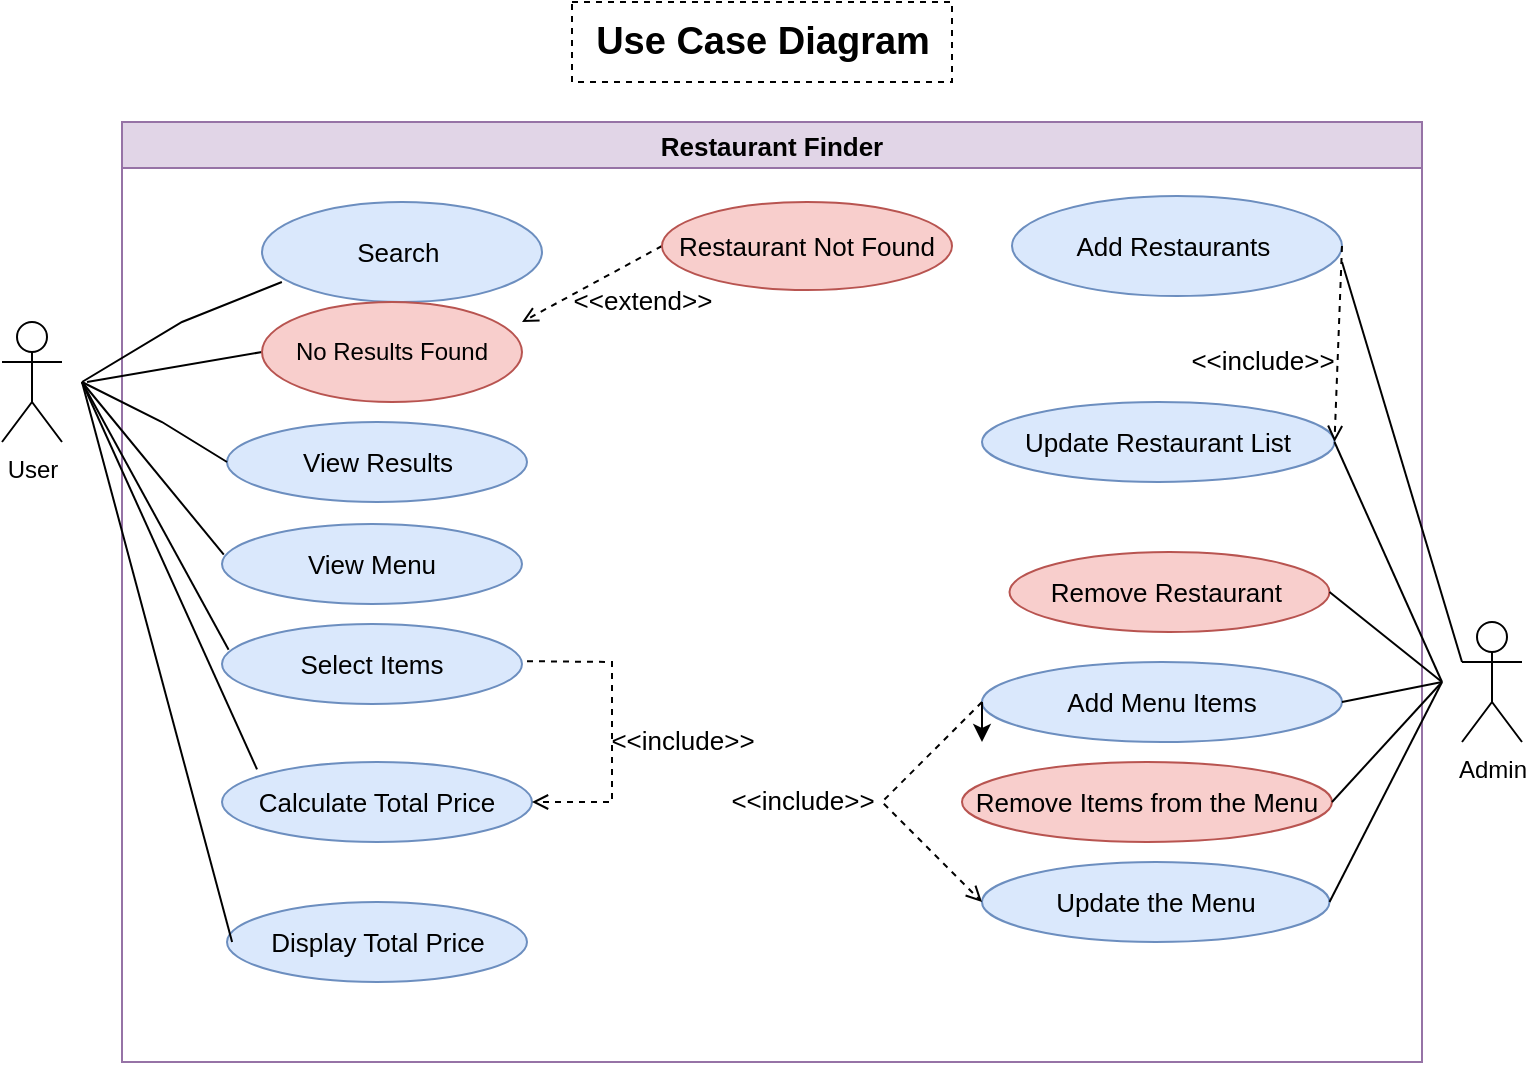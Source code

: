 <mxfile version="20.3.0" type="github" pages="2">
  <diagram name="Use Case Diagram" id="b5b7bab2-c9e2-2cf4-8b2a-24fd1a2a6d21">
    <mxGraphModel dx="782" dy="468" grid="1" gridSize="10" guides="1" tooltips="1" connect="1" arrows="1" fold="1" page="1" pageScale="1" pageWidth="827" pageHeight="1169" background="none" math="0" shadow="0">
      <root>
        <mxCell id="0" />
        <mxCell id="1" parent="0" />
        <mxCell id="DMmQpoaEI2NIfHb3nnXW-68" value="Restaurant Finder" style="swimlane;fontSize=13;strokeColor=#9673a6;fillColor=#e1d5e7;" vertex="1" parent="1">
          <mxGeometry x="94" y="60" width="650" height="470" as="geometry" />
        </mxCell>
        <mxCell id="DMmQpoaEI2NIfHb3nnXW-69" value="View Results" style="ellipse;whiteSpace=wrap;html=1;align=center;strokeColor=#6c8ebf;fontSize=13;fillColor=#dae8fc;" vertex="1" parent="DMmQpoaEI2NIfHb3nnXW-68">
          <mxGeometry x="52.5" y="150" width="150" height="40" as="geometry" />
        </mxCell>
        <mxCell id="DMmQpoaEI2NIfHb3nnXW-70" value="Calculate Total Price" style="ellipse;whiteSpace=wrap;html=1;align=center;strokeColor=#6c8ebf;fontSize=13;fillColor=#dae8fc;" vertex="1" parent="DMmQpoaEI2NIfHb3nnXW-68">
          <mxGeometry x="50" y="320" width="155" height="40" as="geometry" />
        </mxCell>
        <mxCell id="DMmQpoaEI2NIfHb3nnXW-71" value="Select Items" style="ellipse;whiteSpace=wrap;html=1;align=center;strokeColor=#6c8ebf;fontSize=13;fillColor=#dae8fc;" vertex="1" parent="DMmQpoaEI2NIfHb3nnXW-68">
          <mxGeometry x="50" y="251" width="150" height="40" as="geometry" />
        </mxCell>
        <mxCell id="DMmQpoaEI2NIfHb3nnXW-72" value="Display Total Price" style="ellipse;whiteSpace=wrap;html=1;align=center;strokeColor=#6c8ebf;fontSize=13;fillColor=#dae8fc;" vertex="1" parent="DMmQpoaEI2NIfHb3nnXW-68">
          <mxGeometry x="52.5" y="390" width="150" height="40" as="geometry" />
        </mxCell>
        <mxCell id="DMmQpoaEI2NIfHb3nnXW-73" value="View Menu" style="ellipse;whiteSpace=wrap;html=1;align=center;strokeColor=#6c8ebf;fontSize=13;fillColor=#dae8fc;" vertex="1" parent="DMmQpoaEI2NIfHb3nnXW-68">
          <mxGeometry x="50" y="201" width="150" height="40" as="geometry" />
        </mxCell>
        <mxCell id="DMmQpoaEI2NIfHb3nnXW-74" value="&amp;lt;&amp;lt;include&amp;gt;&amp;gt;" style="html=1;verticalAlign=bottom;labelBackgroundColor=none;endArrow=open;endFill=0;dashed=1;rounded=0;fontSize=13;entryX=1;entryY=0.5;entryDx=0;entryDy=0;" edge="1" parent="DMmQpoaEI2NIfHb3nnXW-68" target="DMmQpoaEI2NIfHb3nnXW-70">
          <mxGeometry x="0.213" y="35" width="160" relative="1" as="geometry">
            <mxPoint x="202.5" y="269.58" as="sourcePoint" />
            <mxPoint x="362.5" y="269.58" as="targetPoint" />
            <Array as="points">
              <mxPoint x="245" y="270" />
              <mxPoint x="245" y="310" />
              <mxPoint x="245" y="340" />
            </Array>
            <mxPoint as="offset" />
          </mxGeometry>
        </mxCell>
        <mxCell id="DMmQpoaEI2NIfHb3nnXW-75" value="Add Restaurants&amp;nbsp;" style="ellipse;whiteSpace=wrap;html=1;strokeColor=#6c8ebf;fontSize=13;fillColor=#dae8fc;" vertex="1" parent="DMmQpoaEI2NIfHb3nnXW-68">
          <mxGeometry x="445" y="37" width="165" height="50" as="geometry" />
        </mxCell>
        <mxCell id="DMmQpoaEI2NIfHb3nnXW-76" value="Remove Restaurant&amp;nbsp;" style="ellipse;whiteSpace=wrap;html=1;align=center;strokeColor=#b85450;fontSize=13;fillColor=#f8cecc;" vertex="1" parent="DMmQpoaEI2NIfHb3nnXW-68">
          <mxGeometry x="443.75" y="215" width="160" height="40" as="geometry" />
        </mxCell>
        <mxCell id="DMmQpoaEI2NIfHb3nnXW-77" value="Update the Menu" style="ellipse;whiteSpace=wrap;html=1;align=center;strokeColor=#6c8ebf;fontSize=13;fillColor=#dae8fc;" vertex="1" parent="DMmQpoaEI2NIfHb3nnXW-68">
          <mxGeometry x="430" y="370" width="173.75" height="40" as="geometry" />
        </mxCell>
        <mxCell id="DMmQpoaEI2NIfHb3nnXW-78" value="Remove Items from the Menu" style="ellipse;whiteSpace=wrap;html=1;align=center;strokeColor=#b85450;fontSize=13;fillColor=#f8cecc;" vertex="1" parent="DMmQpoaEI2NIfHb3nnXW-68">
          <mxGeometry x="420" y="320" width="185" height="40" as="geometry" />
        </mxCell>
        <mxCell id="DMmQpoaEI2NIfHb3nnXW-79" value="Update Restaurant List" style="ellipse;whiteSpace=wrap;html=1;align=center;strokeColor=#6c8ebf;fontSize=13;fillColor=#dae8fc;" vertex="1" parent="DMmQpoaEI2NIfHb3nnXW-68">
          <mxGeometry x="430" y="140" width="176.25" height="40" as="geometry" />
        </mxCell>
        <mxCell id="DMmQpoaEI2NIfHb3nnXW-80" value="Add Menu Items" style="ellipse;whiteSpace=wrap;html=1;align=center;strokeColor=#6c8ebf;fontSize=13;fillColor=#dae8fc;" vertex="1" parent="DMmQpoaEI2NIfHb3nnXW-68">
          <mxGeometry x="430" y="270" width="180" height="40" as="geometry" />
        </mxCell>
        <mxCell id="DMmQpoaEI2NIfHb3nnXW-81" value="&amp;lt;&amp;lt;include&amp;gt;&amp;gt;" style="html=1;verticalAlign=bottom;labelBackgroundColor=none;endArrow=open;endFill=0;dashed=1;rounded=0;fontSize=13;entryX=1;entryY=0.5;entryDx=0;entryDy=0;exitX=1;exitY=0.5;exitDx=0;exitDy=0;" edge="1" parent="DMmQpoaEI2NIfHb3nnXW-68" source="DMmQpoaEI2NIfHb3nnXW-75" target="DMmQpoaEI2NIfHb3nnXW-79">
          <mxGeometry x="0.417" y="-37" width="160" relative="1" as="geometry">
            <mxPoint x="585" y="95" as="sourcePoint" />
            <mxPoint x="587.5" y="225" as="targetPoint" />
            <Array as="points" />
            <mxPoint as="offset" />
          </mxGeometry>
        </mxCell>
        <mxCell id="DMmQpoaEI2NIfHb3nnXW-82" value="&amp;lt;&amp;lt;extend&amp;gt;&amp;gt;" style="html=1;verticalAlign=bottom;labelBackgroundColor=none;endArrow=open;endFill=0;dashed=1;rounded=0;fontSize=13;exitX=0;exitY=0.5;exitDx=0;exitDy=0;" edge="1" parent="DMmQpoaEI2NIfHb3nnXW-68" source="DMmQpoaEI2NIfHb3nnXW-83">
          <mxGeometry x="-0.324" y="29" width="160" relative="1" as="geometry">
            <mxPoint x="265" y="80" as="sourcePoint" />
            <mxPoint x="200" y="100" as="targetPoint" />
            <Array as="points">
              <mxPoint x="200" y="100" />
            </Array>
            <mxPoint as="offset" />
          </mxGeometry>
        </mxCell>
        <mxCell id="DMmQpoaEI2NIfHb3nnXW-83" value="Restaurant Not Found" style="ellipse;whiteSpace=wrap;html=1;strokeColor=#b85450;fontSize=13;fillColor=#f8cecc;" vertex="1" parent="DMmQpoaEI2NIfHb3nnXW-68">
          <mxGeometry x="270" y="40" width="145" height="44" as="geometry" />
        </mxCell>
        <mxCell id="DMmQpoaEI2NIfHb3nnXW-84" value="&amp;lt;&amp;lt;include&amp;gt;&amp;gt;" style="html=1;verticalAlign=bottom;labelBackgroundColor=none;endArrow=open;endFill=0;dashed=1;rounded=0;fontSize=13;entryX=0;entryY=0.5;entryDx=0;entryDy=0;exitX=0;exitY=0.5;exitDx=0;exitDy=0;" edge="1" parent="DMmQpoaEI2NIfHb3nnXW-68" source="DMmQpoaEI2NIfHb3nnXW-80" target="DMmQpoaEI2NIfHb3nnXW-77">
          <mxGeometry y="-41" width="160" relative="1" as="geometry">
            <mxPoint x="410" y="220" as="sourcePoint" />
            <mxPoint x="540" y="310" as="targetPoint" />
            <Array as="points">
              <mxPoint x="380" y="340" />
            </Array>
            <mxPoint x="-11" y="-19" as="offset" />
          </mxGeometry>
        </mxCell>
        <mxCell id="DMmQpoaEI2NIfHb3nnXW-85" value="" style="endArrow=none;html=1;rounded=0;fontSize=13;" edge="1" parent="DMmQpoaEI2NIfHb3nnXW-68">
          <mxGeometry width="50" height="50" relative="1" as="geometry">
            <mxPoint x="670" y="270" as="sourcePoint" />
            <mxPoint x="610" y="70" as="targetPoint" />
          </mxGeometry>
        </mxCell>
        <mxCell id="DMmQpoaEI2NIfHb3nnXW-86" value="" style="endArrow=none;html=1;rounded=0;entryX=0;entryY=0.5;entryDx=0;entryDy=0;" edge="1" parent="DMmQpoaEI2NIfHb3nnXW-68" target="DMmQpoaEI2NIfHb3nnXW-88">
          <mxGeometry width="50" height="50" relative="1" as="geometry">
            <mxPoint x="-17.5" y="130" as="sourcePoint" />
            <mxPoint x="70" y="110" as="targetPoint" />
            <Array as="points" />
          </mxGeometry>
        </mxCell>
        <mxCell id="DMmQpoaEI2NIfHb3nnXW-87" value="&lt;span style=&quot;font-size: 13px;&quot;&gt;Search&amp;nbsp;&lt;/span&gt;" style="ellipse;whiteSpace=wrap;html=1;fillColor=#dae8fc;strokeColor=#6c8ebf;" vertex="1" parent="DMmQpoaEI2NIfHb3nnXW-68">
          <mxGeometry x="70" y="40" width="140" height="50" as="geometry" />
        </mxCell>
        <mxCell id="DMmQpoaEI2NIfHb3nnXW-88" value="No Results Found" style="ellipse;whiteSpace=wrap;html=1;fillColor=#f8cecc;strokeColor=#b85450;" vertex="1" parent="DMmQpoaEI2NIfHb3nnXW-68">
          <mxGeometry x="70" y="90" width="130" height="50" as="geometry" />
        </mxCell>
        <mxCell id="DMmQpoaEI2NIfHb3nnXW-89" value="User" style="shape=umlActor;verticalLabelPosition=bottom;verticalAlign=top;html=1;outlineConnect=0;" vertex="1" parent="1">
          <mxGeometry x="34" y="160" width="30" height="60" as="geometry" />
        </mxCell>
        <mxCell id="DMmQpoaEI2NIfHb3nnXW-90" value="Admin" style="shape=umlActor;verticalLabelPosition=bottom;verticalAlign=top;html=1;outlineConnect=0;" vertex="1" parent="1">
          <mxGeometry x="764" y="310" width="30" height="60" as="geometry" />
        </mxCell>
        <mxCell id="DMmQpoaEI2NIfHb3nnXW-91" value="" style="endArrow=none;html=1;rounded=0;fontSize=13;entryX=0.071;entryY=0.8;entryDx=0;entryDy=0;entryPerimeter=0;" edge="1" parent="1" target="DMmQpoaEI2NIfHb3nnXW-87">
          <mxGeometry width="50" height="50" relative="1" as="geometry">
            <mxPoint x="74" y="190" as="sourcePoint" />
            <mxPoint x="144" y="109.25" as="targetPoint" />
            <Array as="points">
              <mxPoint x="124" y="160" />
            </Array>
          </mxGeometry>
        </mxCell>
        <mxCell id="DMmQpoaEI2NIfHb3nnXW-92" value="" style="endArrow=none;html=1;rounded=0;fontSize=13;entryX=0;entryY=0.5;entryDx=0;entryDy=0;" edge="1" parent="1" target="DMmQpoaEI2NIfHb3nnXW-69">
          <mxGeometry width="50" height="50" relative="1" as="geometry">
            <mxPoint x="74" y="190" as="sourcePoint" />
            <mxPoint x="134" y="230" as="targetPoint" />
            <Array as="points">
              <mxPoint x="114" y="210" />
            </Array>
          </mxGeometry>
        </mxCell>
        <mxCell id="DMmQpoaEI2NIfHb3nnXW-93" value="" style="endArrow=none;html=1;rounded=0;fontSize=13;entryX=0.006;entryY=0.383;entryDx=0;entryDy=0;entryPerimeter=0;" edge="1" parent="1" target="DMmQpoaEI2NIfHb3nnXW-73">
          <mxGeometry width="50" height="50" relative="1" as="geometry">
            <mxPoint x="74" y="190" as="sourcePoint" />
            <mxPoint x="134" y="170" as="targetPoint" />
          </mxGeometry>
        </mxCell>
        <mxCell id="DMmQpoaEI2NIfHb3nnXW-94" value="" style="endArrow=none;html=1;rounded=0;fontSize=13;entryX=0.022;entryY=0.321;entryDx=0;entryDy=0;entryPerimeter=0;" edge="1" parent="1" target="DMmQpoaEI2NIfHb3nnXW-71">
          <mxGeometry width="50" height="50" relative="1" as="geometry">
            <mxPoint x="74" y="190" as="sourcePoint" />
            <mxPoint x="144" y="180" as="targetPoint" />
          </mxGeometry>
        </mxCell>
        <mxCell id="DMmQpoaEI2NIfHb3nnXW-95" value="" style="endArrow=none;html=1;rounded=0;fontSize=13;entryX=0.113;entryY=0.092;entryDx=0;entryDy=0;entryPerimeter=0;" edge="1" parent="1" target="DMmQpoaEI2NIfHb3nnXW-70">
          <mxGeometry width="50" height="50" relative="1" as="geometry">
            <mxPoint x="74" y="190" as="sourcePoint" />
            <mxPoint x="154" y="380" as="targetPoint" />
          </mxGeometry>
        </mxCell>
        <mxCell id="DMmQpoaEI2NIfHb3nnXW-96" value="" style="endArrow=none;html=1;rounded=0;fontSize=13;entryX=0.017;entryY=0.5;entryDx=0;entryDy=0;entryPerimeter=0;" edge="1" parent="1" target="DMmQpoaEI2NIfHb3nnXW-72">
          <mxGeometry width="50" height="50" relative="1" as="geometry">
            <mxPoint x="74" y="190" as="sourcePoint" />
            <mxPoint x="162.3" y="352.84" as="targetPoint" />
          </mxGeometry>
        </mxCell>
        <mxCell id="DMmQpoaEI2NIfHb3nnXW-97" value="" style="endArrow=none;html=1;rounded=0;fontSize=13;entryX=1;entryY=0.5;entryDx=0;entryDy=0;" edge="1" parent="1" target="DMmQpoaEI2NIfHb3nnXW-76">
          <mxGeometry width="50" height="50" relative="1" as="geometry">
            <mxPoint x="754" y="340" as="sourcePoint" />
            <mxPoint x="709" y="150" as="targetPoint" />
          </mxGeometry>
        </mxCell>
        <mxCell id="DMmQpoaEI2NIfHb3nnXW-98" value="" style="endArrow=none;html=1;rounded=0;fontSize=13;entryX=1;entryY=0.5;entryDx=0;entryDy=0;" edge="1" parent="1" target="DMmQpoaEI2NIfHb3nnXW-80">
          <mxGeometry width="50" height="50" relative="1" as="geometry">
            <mxPoint x="754" y="340" as="sourcePoint" />
            <mxPoint x="694" y="230" as="targetPoint" />
          </mxGeometry>
        </mxCell>
        <mxCell id="DMmQpoaEI2NIfHb3nnXW-99" value="" style="endArrow=none;html=1;rounded=0;fontSize=13;entryX=1;entryY=0.5;entryDx=0;entryDy=0;" edge="1" parent="1" target="DMmQpoaEI2NIfHb3nnXW-78">
          <mxGeometry width="50" height="50" relative="1" as="geometry">
            <mxPoint x="754" y="340" as="sourcePoint" />
            <mxPoint x="704" y="240" as="targetPoint" />
          </mxGeometry>
        </mxCell>
        <mxCell id="DMmQpoaEI2NIfHb3nnXW-100" value="" style="endArrow=none;html=1;rounded=0;fontSize=13;entryX=1;entryY=0.5;entryDx=0;entryDy=0;" edge="1" parent="1" target="DMmQpoaEI2NIfHb3nnXW-77">
          <mxGeometry width="50" height="50" relative="1" as="geometry">
            <mxPoint x="754" y="340" as="sourcePoint" />
            <mxPoint x="714" y="250" as="targetPoint" />
          </mxGeometry>
        </mxCell>
        <mxCell id="DMmQpoaEI2NIfHb3nnXW-101" value="" style="endArrow=none;html=1;rounded=0;fontSize=13;entryX=1;entryY=0.5;entryDx=0;entryDy=0;" edge="1" parent="1" target="DMmQpoaEI2NIfHb3nnXW-79">
          <mxGeometry width="50" height="50" relative="1" as="geometry">
            <mxPoint x="754" y="340" as="sourcePoint" />
            <mxPoint x="684" y="480" as="targetPoint" />
          </mxGeometry>
        </mxCell>
        <mxCell id="DMmQpoaEI2NIfHb3nnXW-102" style="edgeStyle=orthogonalEdgeStyle;rounded=0;orthogonalLoop=1;jettySize=auto;html=1;exitX=0;exitY=0.5;exitDx=0;exitDy=0;" edge="1" parent="1" source="DMmQpoaEI2NIfHb3nnXW-80">
          <mxGeometry relative="1" as="geometry">
            <mxPoint x="524" y="370" as="targetPoint" />
          </mxGeometry>
        </mxCell>
        <mxCell id="DMmQpoaEI2NIfHb3nnXW-103" value="&lt;b&gt;&lt;font style=&quot;font-size: 19px;&quot;&gt;Use Case Diagram&lt;/font&gt;&lt;/b&gt;" style="text;html=1;align=center;verticalAlign=middle;resizable=0;points=[];autosize=1;strokeColor=default;fillColor=none;dashed=1;" vertex="1" parent="1">
          <mxGeometry x="319" width="190" height="40" as="geometry" />
        </mxCell>
      </root>
    </mxGraphModel>
  </diagram>
  <diagram id="GNG9vuEuGxXa2whmLHhD" name="Activity Diagram">
    <mxGraphModel dx="1632" dy="468" grid="1" gridSize="10" guides="1" tooltips="1" connect="1" arrows="1" fold="1" page="1" pageScale="1" pageWidth="850" pageHeight="1100" math="0" shadow="0">
      <root>
        <mxCell id="0" />
        <mxCell id="1" parent="0" />
        <mxCell id="fnDxnUJMtYbM2u1HrAq8-1" value="&lt;b&gt;&lt;font style=&quot;font-size: 19px;&quot;&gt;Activity Diagram&lt;/font&gt;&lt;/b&gt;" style="text;html=1;align=center;verticalAlign=middle;resizable=0;points=[];autosize=1;strokeColor=default;fillColor=none;dashed=1;" vertex="1" parent="1">
          <mxGeometry x="240" y="40" width="170" height="40" as="geometry" />
        </mxCell>
        <mxCell id="fnDxnUJMtYbM2u1HrAq8-2" value="User" style="swimlane;whiteSpace=wrap;strokeColor=#6c8ebf;fillColor=#dae8fc;" vertex="1" parent="1">
          <mxGeometry x="-70" y="110" width="400" height="650" as="geometry" />
        </mxCell>
        <mxCell id="fnDxnUJMtYbM2u1HrAq8-3" value="" style="ellipse;shape=startState;fillColor=#000000;strokeColor=#ff0000;" vertex="1" parent="fnDxnUJMtYbM2u1HrAq8-2">
          <mxGeometry x="17.5" y="40" width="30" height="30" as="geometry" />
        </mxCell>
        <mxCell id="fnDxnUJMtYbM2u1HrAq8-4" style="edgeStyle=orthogonalEdgeStyle;rounded=0;orthogonalLoop=1;jettySize=auto;html=1;" edge="1" parent="fnDxnUJMtYbM2u1HrAq8-2" source="fnDxnUJMtYbM2u1HrAq8-5" target="fnDxnUJMtYbM2u1HrAq8-13">
          <mxGeometry relative="1" as="geometry">
            <Array as="points" />
          </mxGeometry>
        </mxCell>
        <mxCell id="fnDxnUJMtYbM2u1HrAq8-5" value="Search Restaurant" style="fillColor=#dae8fc;strokeColor=#6c8ebf;" vertex="1" parent="fnDxnUJMtYbM2u1HrAq8-2">
          <mxGeometry x="87.5" y="30" width="110" height="50" as="geometry" />
        </mxCell>
        <mxCell id="fnDxnUJMtYbM2u1HrAq8-6" value="Check Timings" style="fillColor=#dae8fc;strokeColor=#6c8ebf;" vertex="1" parent="fnDxnUJMtYbM2u1HrAq8-2">
          <mxGeometry x="10" y="243" width="110" height="50" as="geometry" />
        </mxCell>
        <mxCell id="fnDxnUJMtYbM2u1HrAq8-7" style="edgeStyle=orthogonalEdgeStyle;rounded=0;orthogonalLoop=1;jettySize=auto;html=1;entryX=0.495;entryY=-0.04;entryDx=0;entryDy=0;entryPerimeter=0;fontSize=19;" edge="1" parent="fnDxnUJMtYbM2u1HrAq8-2" source="fnDxnUJMtYbM2u1HrAq8-8" target="fnDxnUJMtYbM2u1HrAq8-10">
          <mxGeometry relative="1" as="geometry" />
        </mxCell>
        <mxCell id="fnDxnUJMtYbM2u1HrAq8-8" value="View Menu" style="fillColor=#dae8fc;strokeColor=#6c8ebf;" vertex="1" parent="fnDxnUJMtYbM2u1HrAq8-2">
          <mxGeometry x="57.5" y="350" width="110" height="50" as="geometry" />
        </mxCell>
        <mxCell id="fnDxnUJMtYbM2u1HrAq8-9" value="" style="edgeStyle=orthogonalEdgeStyle;rounded=0;orthogonalLoop=1;jettySize=auto;html=1;fontSize=19;" edge="1" parent="fnDxnUJMtYbM2u1HrAq8-2" source="fnDxnUJMtYbM2u1HrAq8-10" target="fnDxnUJMtYbM2u1HrAq8-12">
          <mxGeometry relative="1" as="geometry" />
        </mxCell>
        <mxCell id="fnDxnUJMtYbM2u1HrAq8-10" value="Select Items" style="fillColor=#dae8fc;strokeColor=#6c8ebf;" vertex="1" parent="fnDxnUJMtYbM2u1HrAq8-2">
          <mxGeometry x="57.5" y="440" width="110" height="50" as="geometry" />
        </mxCell>
        <mxCell id="fnDxnUJMtYbM2u1HrAq8-11" style="edgeStyle=orthogonalEdgeStyle;rounded=0;orthogonalLoop=1;jettySize=auto;html=1;entryX=0.5;entryY=0;entryDx=0;entryDy=0;" edge="1" parent="fnDxnUJMtYbM2u1HrAq8-2" source="fnDxnUJMtYbM2u1HrAq8-12" target="fnDxnUJMtYbM2u1HrAq8-16">
          <mxGeometry relative="1" as="geometry" />
        </mxCell>
        <mxCell id="fnDxnUJMtYbM2u1HrAq8-12" value="View Total Price" style="fillColor=#dae8fc;strokeColor=#6c8ebf;" vertex="1" parent="fnDxnUJMtYbM2u1HrAq8-2">
          <mxGeometry x="57.5" y="520" width="110" height="50" as="geometry" />
        </mxCell>
        <mxCell id="fnDxnUJMtYbM2u1HrAq8-13" value="" style="rhombus;whiteSpace=wrap;html=1;strokeColor=#0000FF;" vertex="1" parent="fnDxnUJMtYbM2u1HrAq8-2">
          <mxGeometry x="80" y="180" width="45" height="40" as="geometry" />
        </mxCell>
        <mxCell id="fnDxnUJMtYbM2u1HrAq8-14" style="edgeStyle=orthogonalEdgeStyle;rounded=0;orthogonalLoop=1;jettySize=auto;html=1;entryX=0.445;entryY=1;entryDx=0;entryDy=0;entryPerimeter=0;" edge="1" parent="fnDxnUJMtYbM2u1HrAq8-2" source="fnDxnUJMtYbM2u1HrAq8-15" target="fnDxnUJMtYbM2u1HrAq8-6">
          <mxGeometry relative="1" as="geometry" />
        </mxCell>
        <mxCell id="fnDxnUJMtYbM2u1HrAq8-15" value="" style="rhombus;whiteSpace=wrap;html=1;strokeColor=#0000FF;" vertex="1" parent="fnDxnUJMtYbM2u1HrAq8-2">
          <mxGeometry x="125" y="293" width="35" height="40" as="geometry" />
        </mxCell>
        <mxCell id="fnDxnUJMtYbM2u1HrAq8-16" value="" style="ellipse;html=1;shape=endState;fillColor=#000000;strokeColor=#ff0000;" vertex="1" parent="fnDxnUJMtYbM2u1HrAq8-2">
          <mxGeometry x="97.5" y="610" width="30" height="28" as="geometry" />
        </mxCell>
        <mxCell id="fnDxnUJMtYbM2u1HrAq8-17" value="" style="endArrow=classic;html=1;rounded=0;entryX=-0.018;entryY=0.52;entryDx=0;entryDy=0;entryPerimeter=0;" edge="1" parent="fnDxnUJMtYbM2u1HrAq8-2" source="fnDxnUJMtYbM2u1HrAq8-3" target="fnDxnUJMtYbM2u1HrAq8-5">
          <mxGeometry width="50" height="50" relative="1" as="geometry">
            <mxPoint x="520" y="320" as="sourcePoint" />
            <mxPoint x="570" y="270" as="targetPoint" />
          </mxGeometry>
        </mxCell>
        <mxCell id="fnDxnUJMtYbM2u1HrAq8-18" style="edgeStyle=orthogonalEdgeStyle;rounded=0;orthogonalLoop=1;jettySize=auto;html=1;entryX=0.841;entryY=1;entryDx=0;entryDy=0;entryPerimeter=0;" edge="1" parent="fnDxnUJMtYbM2u1HrAq8-2" source="fnDxnUJMtYbM2u1HrAq8-13" target="fnDxnUJMtYbM2u1HrAq8-5">
          <mxGeometry relative="1" as="geometry">
            <mxPoint x="240" y="90" as="targetPoint" />
            <Array as="points">
              <mxPoint x="260" y="200" />
              <mxPoint x="260" y="120" />
              <mxPoint x="180" y="120" />
            </Array>
          </mxGeometry>
        </mxCell>
        <mxCell id="fnDxnUJMtYbM2u1HrAq8-19" style="edgeStyle=orthogonalEdgeStyle;rounded=0;orthogonalLoop=1;jettySize=auto;html=1;entryX=1.023;entryY=0.6;entryDx=0;entryDy=0;entryPerimeter=0;" edge="1" parent="fnDxnUJMtYbM2u1HrAq8-2" source="fnDxnUJMtYbM2u1HrAq8-15" target="fnDxnUJMtYbM2u1HrAq8-5">
          <mxGeometry relative="1" as="geometry">
            <mxPoint x="300" y="60" as="targetPoint" />
            <Array as="points">
              <mxPoint x="143" y="270" />
              <mxPoint x="310" y="270" />
              <mxPoint x="310" y="60" />
            </Array>
          </mxGeometry>
        </mxCell>
        <mxCell id="fnDxnUJMtYbM2u1HrAq8-20" value="Not found" style="text;html=1;align=center;verticalAlign=middle;resizable=0;points=[];autosize=1;strokeColor=#b85450;fillColor=#f8cecc;" vertex="1" parent="fnDxnUJMtYbM2u1HrAq8-2">
          <mxGeometry x="125" y="160" width="80" height="30" as="geometry" />
        </mxCell>
        <mxCell id="fnDxnUJMtYbM2u1HrAq8-21" value="Found" style="text;html=1;align=center;verticalAlign=middle;resizable=0;points=[];autosize=1;strokeColor=#6c8ebf;fillColor=#dae8fc;" vertex="1" parent="fnDxnUJMtYbM2u1HrAq8-2">
          <mxGeometry x="27.5" y="160" width="60" height="30" as="geometry" />
        </mxCell>
        <mxCell id="fnDxnUJMtYbM2u1HrAq8-22" style="edgeStyle=orthogonalEdgeStyle;rounded=0;orthogonalLoop=1;jettySize=auto;html=1;" edge="1" parent="fnDxnUJMtYbM2u1HrAq8-2" source="fnDxnUJMtYbM2u1HrAq8-15">
          <mxGeometry relative="1" as="geometry">
            <mxPoint x="170" y="380" as="targetPoint" />
            <Array as="points">
              <mxPoint x="210" y="313" />
              <mxPoint x="210" y="350" />
              <mxPoint x="173" y="350" />
              <mxPoint x="173" y="370" />
            </Array>
          </mxGeometry>
        </mxCell>
        <mxCell id="fnDxnUJMtYbM2u1HrAq8-23" value="Admin" style="swimlane;whiteSpace=wrap;fillColor=#dae8fc;strokeColor=#6c8ebf;" vertex="1" parent="1">
          <mxGeometry x="330" y="110" width="640" height="650" as="geometry" />
        </mxCell>
        <mxCell id="fnDxnUJMtYbM2u1HrAq8-24" style="edgeStyle=orthogonalEdgeStyle;rounded=0;orthogonalLoop=1;jettySize=auto;html=1;" edge="1" parent="fnDxnUJMtYbM2u1HrAq8-23" source="fnDxnUJMtYbM2u1HrAq8-25" target="fnDxnUJMtYbM2u1HrAq8-30">
          <mxGeometry relative="1" as="geometry" />
        </mxCell>
        <mxCell id="fnDxnUJMtYbM2u1HrAq8-25" value="" style="ellipse;shape=startState;fillColor=#000000;strokeColor=#ff0000;" vertex="1" parent="fnDxnUJMtYbM2u1HrAq8-23">
          <mxGeometry x="319" y="40" width="30" height="30" as="geometry" />
        </mxCell>
        <mxCell id="fnDxnUJMtYbM2u1HrAq8-26" value="Add Restaurants " style="fillColor=#dae8fc;strokeColor=#6c8ebf;" vertex="1" parent="fnDxnUJMtYbM2u1HrAq8-23">
          <mxGeometry x="20" y="140" width="110" height="30" as="geometry" />
        </mxCell>
        <mxCell id="fnDxnUJMtYbM2u1HrAq8-27" value="" style="ellipse;html=1;shape=endState;fillColor=#000000;strokeColor=#ff0000;" vertex="1" parent="fnDxnUJMtYbM2u1HrAq8-23">
          <mxGeometry x="320" y="589" width="30" height="28" as="geometry" />
        </mxCell>
        <mxCell id="fnDxnUJMtYbM2u1HrAq8-28" style="edgeStyle=orthogonalEdgeStyle;rounded=0;orthogonalLoop=1;jettySize=auto;html=1;entryX=0.509;entryY=-0.04;entryDx=0;entryDy=0;entryPerimeter=0;" edge="1" parent="fnDxnUJMtYbM2u1HrAq8-23" source="fnDxnUJMtYbM2u1HrAq8-30" target="fnDxnUJMtYbM2u1HrAq8-26">
          <mxGeometry relative="1" as="geometry" />
        </mxCell>
        <mxCell id="fnDxnUJMtYbM2u1HrAq8-29" value="" style="edgeStyle=orthogonalEdgeStyle;rounded=0;orthogonalLoop=1;jettySize=auto;html=1;" edge="1" parent="fnDxnUJMtYbM2u1HrAq8-23" source="fnDxnUJMtYbM2u1HrAq8-30" target="fnDxnUJMtYbM2u1HrAq8-32">
          <mxGeometry relative="1" as="geometry" />
        </mxCell>
        <mxCell id="fnDxnUJMtYbM2u1HrAq8-30" value="" style="rhombus;whiteSpace=wrap;html=1;strokeColor=#0000FF;" vertex="1" parent="fnDxnUJMtYbM2u1HrAq8-23">
          <mxGeometry x="270" y="90" width="35" height="40" as="geometry" />
        </mxCell>
        <mxCell id="fnDxnUJMtYbM2u1HrAq8-31" value="" style="edgeStyle=orthogonalEdgeStyle;rounded=0;orthogonalLoop=1;jettySize=auto;html=1;" edge="1" parent="fnDxnUJMtYbM2u1HrAq8-23" source="fnDxnUJMtYbM2u1HrAq8-32" target="fnDxnUJMtYbM2u1HrAq8-35">
          <mxGeometry relative="1" as="geometry" />
        </mxCell>
        <mxCell id="fnDxnUJMtYbM2u1HrAq8-32" value="Remove/Modify Restaurant" style="whiteSpace=wrap;html=1;strokeColor=#6c8ebf;fillColor=#dae8fc;" vertex="1" parent="fnDxnUJMtYbM2u1HrAq8-23">
          <mxGeometry x="350" y="135" width="120" height="60" as="geometry" />
        </mxCell>
        <mxCell id="fnDxnUJMtYbM2u1HrAq8-33" value="" style="edgeStyle=orthogonalEdgeStyle;rounded=0;orthogonalLoop=1;jettySize=auto;html=1;" edge="1" parent="fnDxnUJMtYbM2u1HrAq8-23" source="fnDxnUJMtYbM2u1HrAq8-35" target="fnDxnUJMtYbM2u1HrAq8-36">
          <mxGeometry relative="1" as="geometry" />
        </mxCell>
        <mxCell id="fnDxnUJMtYbM2u1HrAq8-34" value="" style="edgeStyle=orthogonalEdgeStyle;rounded=0;orthogonalLoop=1;jettySize=auto;html=1;" edge="1" parent="fnDxnUJMtYbM2u1HrAq8-23" source="fnDxnUJMtYbM2u1HrAq8-35" target="fnDxnUJMtYbM2u1HrAq8-37">
          <mxGeometry relative="1" as="geometry" />
        </mxCell>
        <mxCell id="fnDxnUJMtYbM2u1HrAq8-35" value="" style="rhombus;whiteSpace=wrap;html=1;strokeColor=#0000FF;" vertex="1" parent="fnDxnUJMtYbM2u1HrAq8-23">
          <mxGeometry x="385" y="233.5" width="50" height="23" as="geometry" />
        </mxCell>
        <mxCell id="fnDxnUJMtYbM2u1HrAq8-36" value="Delete Restaurent" style="rounded=1;whiteSpace=wrap;html=1;strokeColor=#b85450;fillColor=#f8cecc;" vertex="1" parent="fnDxnUJMtYbM2u1HrAq8-23">
          <mxGeometry x="500" y="265" width="110" height="35" as="geometry" />
        </mxCell>
        <mxCell id="fnDxnUJMtYbM2u1HrAq8-37" value="" style="rhombus;whiteSpace=wrap;html=1;strokeColor=#0000FF;" vertex="1" parent="fnDxnUJMtYbM2u1HrAq8-23">
          <mxGeometry x="380" y="300" width="60" height="34" as="geometry" />
        </mxCell>
        <mxCell id="fnDxnUJMtYbM2u1HrAq8-38" value="Remove Restaurant&amp;nbsp;" style="text;html=1;align=center;verticalAlign=middle;resizable=0;points=[];autosize=1;strokeColor=#b85450;fillColor=#f8cecc;" vertex="1" parent="fnDxnUJMtYbM2u1HrAq8-23">
          <mxGeometry x="435" y="210" width="130" height="30" as="geometry" />
        </mxCell>
        <mxCell id="fnDxnUJMtYbM2u1HrAq8-39" style="edgeStyle=orthogonalEdgeStyle;rounded=0;orthogonalLoop=1;jettySize=auto;html=1;entryX=0.511;entryY=0.3;entryDx=0;entryDy=0;entryPerimeter=0;" edge="1" parent="fnDxnUJMtYbM2u1HrAq8-23" source="fnDxnUJMtYbM2u1HrAq8-40" target="fnDxnUJMtYbM2u1HrAq8-51">
          <mxGeometry relative="1" as="geometry" />
        </mxCell>
        <mxCell id="fnDxnUJMtYbM2u1HrAq8-40" value="Edit Restaurant" style="whiteSpace=wrap;html=1;strokeColor=#82b366;fillColor=#d5e8d4;" vertex="1" parent="fnDxnUJMtYbM2u1HrAq8-23">
          <mxGeometry x="280" y="380" width="120" height="60" as="geometry" />
        </mxCell>
        <mxCell id="fnDxnUJMtYbM2u1HrAq8-41" value="" style="edgeStyle=orthogonalEdgeStyle;rounded=0;orthogonalLoop=1;jettySize=auto;html=1;" edge="1" parent="fnDxnUJMtYbM2u1HrAq8-23" source="fnDxnUJMtYbM2u1HrAq8-37">
          <mxGeometry relative="1" as="geometry">
            <mxPoint x="340" y="380" as="targetPoint" />
            <Array as="points">
              <mxPoint x="340" y="320" />
            </Array>
          </mxGeometry>
        </mxCell>
        <mxCell id="fnDxnUJMtYbM2u1HrAq8-42" value="" style="edgeStyle=orthogonalEdgeStyle;rounded=0;orthogonalLoop=1;jettySize=auto;html=1;" edge="1" parent="fnDxnUJMtYbM2u1HrAq8-23" source="fnDxnUJMtYbM2u1HrAq8-43" target="fnDxnUJMtYbM2u1HrAq8-46">
          <mxGeometry relative="1" as="geometry" />
        </mxCell>
        <mxCell id="fnDxnUJMtYbM2u1HrAq8-43" value="Edit Menu" style="whiteSpace=wrap;html=1;strokeColor=#82b366;fillColor=#d5e8d4;" vertex="1" parent="fnDxnUJMtYbM2u1HrAq8-23">
          <mxGeometry x="450" y="350" width="120" height="40" as="geometry" />
        </mxCell>
        <mxCell id="fnDxnUJMtYbM2u1HrAq8-44" value="" style="edgeStyle=orthogonalEdgeStyle;rounded=0;orthogonalLoop=1;jettySize=auto;html=1;entryX=0.542;entryY=0;entryDx=0;entryDy=0;entryPerimeter=0;" edge="1" parent="fnDxnUJMtYbM2u1HrAq8-23" source="fnDxnUJMtYbM2u1HrAq8-37" target="fnDxnUJMtYbM2u1HrAq8-43">
          <mxGeometry relative="1" as="geometry" />
        </mxCell>
        <mxCell id="fnDxnUJMtYbM2u1HrAq8-45" style="edgeStyle=orthogonalEdgeStyle;rounded=0;orthogonalLoop=1;jettySize=auto;html=1;entryX=0.919;entryY=0.7;entryDx=0;entryDy=0;entryPerimeter=0;" edge="1" parent="fnDxnUJMtYbM2u1HrAq8-23" source="fnDxnUJMtYbM2u1HrAq8-46" target="fnDxnUJMtYbM2u1HrAq8-51">
          <mxGeometry relative="1" as="geometry" />
        </mxCell>
        <mxCell id="fnDxnUJMtYbM2u1HrAq8-46" value="Update Price" style="rounded=1;whiteSpace=wrap;html=1;strokeColor=#82b366;fillColor=#d5e8d4;" vertex="1" parent="fnDxnUJMtYbM2u1HrAq8-23">
          <mxGeometry x="450" y="460" width="120" height="30" as="geometry" />
        </mxCell>
        <mxCell id="fnDxnUJMtYbM2u1HrAq8-47" style="edgeStyle=orthogonalEdgeStyle;rounded=0;orthogonalLoop=1;jettySize=auto;html=1;entryX=0.229;entryY=0.5;entryDx=0;entryDy=0;entryPerimeter=0;" edge="1" parent="fnDxnUJMtYbM2u1HrAq8-23" source="fnDxnUJMtYbM2u1HrAq8-48" target="fnDxnUJMtYbM2u1HrAq8-51">
          <mxGeometry relative="1" as="geometry" />
        </mxCell>
        <mxCell id="fnDxnUJMtYbM2u1HrAq8-48" value="Add Price" style="whiteSpace=wrap;html=1;fillColor=#d5e8d4;strokeColor=#82b366;" vertex="1" parent="fnDxnUJMtYbM2u1HrAq8-23">
          <mxGeometry x="100" y="350" width="80" height="50" as="geometry" />
        </mxCell>
        <mxCell id="fnDxnUJMtYbM2u1HrAq8-49" value="Input text" style="text;fontColor=#ffffff;fontSize=16;verticalAlign=middle;strokeColor=none;fillColor=none;" vertex="1" parent="fnDxnUJMtYbM2u1HrAq8-23">
          <mxGeometry x="60" y="510" width="510" height="30" as="geometry" />
        </mxCell>
        <mxCell id="fnDxnUJMtYbM2u1HrAq8-50" style="edgeStyle=orthogonalEdgeStyle;rounded=0;orthogonalLoop=1;jettySize=auto;html=1;entryX=0.5;entryY=0;entryDx=0;entryDy=0;" edge="1" parent="fnDxnUJMtYbM2u1HrAq8-23" source="fnDxnUJMtYbM2u1HrAq8-51" target="fnDxnUJMtYbM2u1HrAq8-27">
          <mxGeometry relative="1" as="geometry" />
        </mxCell>
        <mxCell id="fnDxnUJMtYbM2u1HrAq8-51" value="" style="dashed=0;shape=line;strokeWidth=2;noLabel=1;strokeColor=#1F9BFD;" vertex="1" parent="fnDxnUJMtYbM2u1HrAq8-23">
          <mxGeometry x="30" y="535" width="520" height="10" as="geometry" />
        </mxCell>
        <mxCell id="fnDxnUJMtYbM2u1HrAq8-52" value="Modify details" style="text;html=1;align=center;verticalAlign=middle;resizable=0;points=[];autosize=1;strokeColor=#82b366;fillColor=#d5e8d4;" vertex="1" parent="fnDxnUJMtYbM2u1HrAq8-23">
          <mxGeometry x="305" y="256.5" width="100" height="30" as="geometry" />
        </mxCell>
        <mxCell id="fnDxnUJMtYbM2u1HrAq8-53" style="edgeStyle=orthogonalEdgeStyle;rounded=0;orthogonalLoop=1;jettySize=auto;html=1;" edge="1" parent="1" source="fnDxnUJMtYbM2u1HrAq8-13">
          <mxGeometry relative="1" as="geometry">
            <mxPoint x="-10" y="350" as="targetPoint" />
          </mxGeometry>
        </mxCell>
        <mxCell id="fnDxnUJMtYbM2u1HrAq8-54" value="If closed" style="text;html=1;align=center;verticalAlign=middle;resizable=0;points=[];autosize=1;strokeColor=#b85450;fillColor=#f8cecc;" vertex="1" parent="1">
          <mxGeometry x="95" y="345" width="70" height="30" as="geometry" />
        </mxCell>
        <mxCell id="fnDxnUJMtYbM2u1HrAq8-55" style="edgeStyle=orthogonalEdgeStyle;rounded=0;orthogonalLoop=1;jettySize=auto;html=1;entryX=0.407;entryY=0;entryDx=0;entryDy=0;entryPerimeter=0;exitX=0.496;exitY=1.05;exitDx=0;exitDy=0;exitPerimeter=0;" edge="1" parent="1" source="fnDxnUJMtYbM2u1HrAq8-57" target="fnDxnUJMtYbM2u1HrAq8-60">
          <mxGeometry relative="1" as="geometry" />
        </mxCell>
        <mxCell id="fnDxnUJMtYbM2u1HrAq8-56" style="edgeStyle=orthogonalEdgeStyle;rounded=0;orthogonalLoop=1;jettySize=auto;html=1;entryX=0.45;entryY=-0.02;entryDx=0;entryDy=0;entryPerimeter=0;" edge="1" parent="1" source="fnDxnUJMtYbM2u1HrAq8-57" target="fnDxnUJMtYbM2u1HrAq8-48">
          <mxGeometry relative="1" as="geometry" />
        </mxCell>
        <mxCell id="fnDxnUJMtYbM2u1HrAq8-57" value="Enter details" style="whiteSpace=wrap;html=1;fillColor=#d5e8d4;strokeColor=#82b366;" vertex="1" parent="1">
          <mxGeometry x="345" y="320" width="115" height="40" as="geometry" />
        </mxCell>
        <mxCell id="fnDxnUJMtYbM2u1HrAq8-58" value="" style="edgeStyle=orthogonalEdgeStyle;rounded=0;orthogonalLoop=1;jettySize=auto;html=1;exitX=0.555;exitY=1.067;exitDx=0;exitDy=0;exitPerimeter=0;entryX=0.496;entryY=-0.1;entryDx=0;entryDy=0;entryPerimeter=0;" edge="1" parent="1" source="fnDxnUJMtYbM2u1HrAq8-26" target="fnDxnUJMtYbM2u1HrAq8-57">
          <mxGeometry relative="1" as="geometry">
            <mxPoint x="400" y="340" as="targetPoint" />
          </mxGeometry>
        </mxCell>
        <mxCell id="fnDxnUJMtYbM2u1HrAq8-59" style="edgeStyle=orthogonalEdgeStyle;rounded=0;orthogonalLoop=1;jettySize=auto;html=1;entryX=-0.008;entryY=0.833;entryDx=0;entryDy=0;entryPerimeter=0;" edge="1" parent="1" source="fnDxnUJMtYbM2u1HrAq8-60" target="fnDxnUJMtYbM2u1HrAq8-49">
          <mxGeometry relative="1" as="geometry" />
        </mxCell>
        <mxCell id="fnDxnUJMtYbM2u1HrAq8-60" value="Add Items" style="whiteSpace=wrap;html=1;fillColor=#d5e8d4;strokeColor=#82b366;" vertex="1" parent="1">
          <mxGeometry x="342.5" y="430" width="67.5" height="50" as="geometry" />
        </mxCell>
        <mxCell id="fnDxnUJMtYbM2u1HrAq8-61" value="" style="endArrow=classic;html=1;rounded=0;fontSize=19;" edge="1" parent="1">
          <mxGeometry width="50" height="50" relative="1" as="geometry">
            <mxPoint x="280" y="430" as="sourcePoint" />
            <mxPoint x="280" y="430" as="targetPoint" />
          </mxGeometry>
        </mxCell>
      </root>
    </mxGraphModel>
  </diagram>
</mxfile>

